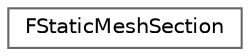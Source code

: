 digraph "Graphical Class Hierarchy"
{
 // INTERACTIVE_SVG=YES
 // LATEX_PDF_SIZE
  bgcolor="transparent";
  edge [fontname=Helvetica,fontsize=10,labelfontname=Helvetica,labelfontsize=10];
  node [fontname=Helvetica,fontsize=10,shape=box,height=0.2,width=0.4];
  rankdir="LR";
  Node0 [id="Node000000",label="FStaticMeshSection",height=0.2,width=0.4,color="grey40", fillcolor="white", style="filled",URL="$df/d5b/structFStaticMeshSection.html",tooltip="A set of static mesh triangles which are rendered with the same material."];
}

